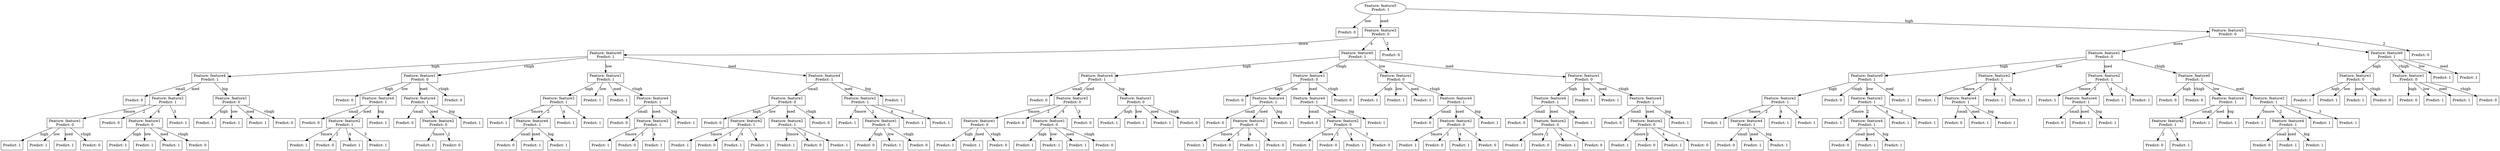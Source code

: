 // jiajia
digraph {
	1873 [label="Feature: feature5
Predict: 1"]
	1874 [label="None low" shape=box]
	1873 -> 1874 [label=low]
	1874 [label="Predict: 0"]
	1875 [label="feature3 med" shape=box]
	1873 -> 1875 [label=med]
	1875 [label="Feature: feature3
Predict: 0"]
	1876 [label="feature0 more" shape=box]
	1875 -> 1876 [label=more]
	1876 [label="Feature: feature0
Predict: 1"]
	1877 [label="feature4 high" shape=box]
	1876 -> 1877 [label=high]
	1877 [label="Feature: feature4
Predict: 1"]
	1878 [label="None small" shape=box]
	1877 -> 1878 [label=small]
	1878 [label="Predict: 0"]
	1879 [label="feature2 med" shape=box]
	1877 -> 1879 [label=med]
	1879 [label="Feature: feature2
Predict: 1"]
	1880 [label="feature1 5more" shape=box]
	1879 -> 1880 [label="5more"]
	1880 [label="Feature: feature1
Predict: 0"]
	1881 [label="None high" shape=box]
	1880 -> 1881 [label=high]
	1881 [label="Predict: 1"]
	1882 [label="None low" shape=box]
	1880 -> 1882 [label=low]
	1882 [label="Predict: 1"]
	1883 [label="None med" shape=box]
	1880 -> 1883 [label=med]
	1883 [label="Predict: 1"]
	1884 [label="None vhigh" shape=box]
	1880 -> 1884 [label=vhigh]
	1884 [label="Predict: 0"]
	1885 [label="None 2" shape=box]
	1879 -> 1885 [label=2]
	1885 [label="Predict: 0"]
	1886 [label="feature1 4" shape=box]
	1879 -> 1886 [label=4]
	1886 [label="Feature: feature1
Predict: 0"]
	1887 [label="None high" shape=box]
	1886 -> 1887 [label=high]
	1887 [label="Predict: 1"]
	1888 [label="None low" shape=box]
	1886 -> 1888 [label=low]
	1888 [label="Predict: 1"]
	1889 [label="None med" shape=box]
	1886 -> 1889 [label=med]
	1889 [label="Predict: 1"]
	1890 [label="None vhigh" shape=box]
	1886 -> 1890 [label=vhigh]
	1890 [label="Predict: 0"]
	1891 [label="None 3" shape=box]
	1879 -> 1891 [label=3]
	1891 [label="Predict: 1"]
	1892 [label="feature1 big" shape=box]
	1877 -> 1892 [label=big]
	1892 [label="Feature: feature1
Predict: 0"]
	1893 [label="None high" shape=box]
	1892 -> 1893 [label=high]
	1893 [label="Predict: 1"]
	1894 [label="None low" shape=box]
	1892 -> 1894 [label=low]
	1894 [label="Predict: 1"]
	1895 [label="None med" shape=box]
	1892 -> 1895 [label=med]
	1895 [label="Predict: 1"]
	1896 [label="None vhigh" shape=box]
	1892 -> 1896 [label=vhigh]
	1896 [label="Predict: 0"]
	1897 [label="feature1 vhigh" shape=box]
	1876 -> 1897 [label=vhigh]
	1897 [label="Feature: feature1
Predict: 0"]
	1898 [label="None high" shape=box]
	1897 -> 1898 [label=high]
	1898 [label="Predict: 0"]
	1899 [label="feature4 low" shape=box]
	1897 -> 1899 [label=low]
	1899 [label="Feature: feature4
Predict: 1"]
	1900 [label="None small" shape=box]
	1899 -> 1900 [label=small]
	1900 [label="Predict: 0"]
	1901 [label="feature2 med" shape=box]
	1899 -> 1901 [label=med]
	1901 [label="Feature: feature2
Predict: 1"]
	1902 [label="None 5more" shape=box]
	1901 -> 1902 [label="5more"]
	1902 [label="Predict: 1"]
	1903 [label="None 2" shape=box]
	1901 -> 1903 [label=2]
	1903 [label="Predict: 0"]
	1904 [label="None 4" shape=box]
	1901 -> 1904 [label=4]
	1904 [label="Predict: 1"]
	1905 [label="None 3" shape=box]
	1901 -> 1905 [label=3]
	1905 [label="Predict: 1"]
	1906 [label="None big" shape=box]
	1899 -> 1906 [label=big]
	1906 [label="Predict: 1"]
	1907 [label="feature4 med" shape=box]
	1897 -> 1907 [label=med]
	1907 [label="Feature: feature4
Predict: 1"]
	1908 [label="None small" shape=box]
	1907 -> 1908 [label=small]
	1908 [label="Predict: 0"]
	1909 [label="feature2 med" shape=box]
	1907 -> 1909 [label=med]
	1909 [label="Feature: feature2
Predict: 0"]
	1910 [label="None 5more" shape=box]
	1909 -> 1910 [label="5more"]
	1910 [label="Predict: 1"]
	1911 [label="None 2" shape=box]
	1909 -> 1911 [label=2]
	1911 [label="Predict: 0"]
	1914 [label="None big" shape=box]
	1907 -> 1914 [label=big]
	1914 [label="Predict: 1"]
	1915 [label="None vhigh" shape=box]
	1897 -> 1915 [label=vhigh]
	1915 [label="Predict: 0"]
	1916 [label="feature1 low" shape=box]
	1876 -> 1916 [label=low]
	1916 [label="Feature: feature1
Predict: 1"]
	1917 [label="feature2 high" shape=box]
	1916 -> 1917 [label=high]
	1917 [label="Feature: feature2
Predict: 1"]
	1918 [label="None 5more" shape=box]
	1917 -> 1918 [label="5more"]
	1918 [label="Predict: 1"]
	1919 [label="feature4 2" shape=box]
	1917 -> 1919 [label=2]
	1919 [label="Feature: feature4
Predict: 1"]
	1920 [label="None small" shape=box]
	1919 -> 1920 [label=small]
	1920 [label="Predict: 0"]
	1921 [label="None med" shape=box]
	1919 -> 1921 [label=med]
	1921 [label="Predict: 1"]
	1922 [label="None big" shape=box]
	1919 -> 1922 [label=big]
	1922 [label="Predict: 1"]
	1923 [label="None 4" shape=box]
	1917 -> 1923 [label=4]
	1923 [label="Predict: 1"]
	1924 [label="None 3" shape=box]
	1917 -> 1924 [label=3]
	1924 [label="Predict: 1"]
	1925 [label="None low" shape=box]
	1916 -> 1925 [label=low]
	1925 [label="Predict: 1"]
	1926 [label="None med" shape=box]
	1916 -> 1926 [label=med]
	1926 [label="Predict: 1"]
	1927 [label="feature4 vhigh" shape=box]
	1916 -> 1927 [label=vhigh]
	1927 [label="Feature: feature4
Predict: 1"]
	1928 [label="None small" shape=box]
	1927 -> 1928 [label=small]
	1928 [label="Predict: 0"]
	1929 [label="feature2 med" shape=box]
	1927 -> 1929 [label=med]
	1929 [label="Feature: feature2
Predict: 1"]
	1930 [label="None 5more" shape=box]
	1929 -> 1930 [label="5more"]
	1930 [label="Predict: 1"]
	1931 [label="None 2" shape=box]
	1929 -> 1931 [label=2]
	1931 [label="Predict: 0"]
	1932 [label="None 4" shape=box]
	1929 -> 1932 [label=4]
	1932 [label="Predict: 1"]
	1934 [label="None big" shape=box]
	1927 -> 1934 [label=big]
	1934 [label="Predict: 1"]
	1935 [label="feature4 med" shape=box]
	1876 -> 1935 [label=med]
	1935 [label="Feature: feature4
Predict: 1"]
	1936 [label="feature1 small" shape=box]
	1935 -> 1936 [label=small]
	1936 [label="Feature: feature1
Predict: 0"]
	1937 [label="None high" shape=box]
	1936 -> 1937 [label=high]
	1937 [label="Predict: 0"]
	1938 [label="feature2 low" shape=box]
	1936 -> 1938 [label=low]
	1938 [label="Feature: feature2
Predict: 1"]
	1939 [label="None 5more" shape=box]
	1938 -> 1939 [label="5more"]
	1939 [label="Predict: 1"]
	1940 [label="None 2" shape=box]
	1938 -> 1940 [label=2]
	1940 [label="Predict: 0"]
	1941 [label="None 4" shape=box]
	1938 -> 1941 [label=4]
	1941 [label="Predict: 1"]
	1942 [label="None 3" shape=box]
	1938 -> 1942 [label=3]
	1942 [label="Predict: 1"]
	1943 [label="feature2 med" shape=box]
	1936 -> 1943 [label=med]
	1943 [label="Feature: feature2
Predict: 1"]
	1944 [label="None 5more" shape=box]
	1943 -> 1944 [label="5more"]
	1944 [label="Predict: 1"]
	1945 [label="None 2" shape=box]
	1943 -> 1945 [label=2]
	1945 [label="Predict: 0"]
	1947 [label="None 3" shape=box]
	1943 -> 1947 [label=3]
	1947 [label="Predict: 1"]
	1948 [label="None vhigh" shape=box]
	1936 -> 1948 [label=vhigh]
	1948 [label="Predict: 0"]
	1949 [label="feature2 med" shape=box]
	1935 -> 1949 [label=med]
	1949 [label="Feature: feature2
Predict: 1"]
	1950 [label="None 5more" shape=box]
	1949 -> 1950 [label="5more"]
	1950 [label="Predict: 1"]
	1951 [label="feature1 2" shape=box]
	1949 -> 1951 [label=2]
	1951 [label="Feature: feature1
Predict: 0"]
	1952 [label="None high" shape=box]
	1951 -> 1952 [label=high]
	1952 [label="Predict: 0"]
	1953 [label="None low" shape=box]
	1951 -> 1953 [label=low]
	1953 [label="Predict: 1"]
	1955 [label="None vhigh" shape=box]
	1951 -> 1955 [label=vhigh]
	1955 [label="Predict: 0"]
	1956 [label="None 4" shape=box]
	1949 -> 1956 [label=4]
	1956 [label="Predict: 1"]
	1957 [label="None 3" shape=box]
	1949 -> 1957 [label=3]
	1957 [label="Predict: 1"]
	1958 [label="None big" shape=box]
	1935 -> 1958 [label=big]
	1958 [label="Predict: 1"]
	1959 [label="feature0 4" shape=box]
	1875 -> 1959 [label=4]
	1959 [label="Feature: feature0
Predict: 1"]
	1960 [label="feature4 high" shape=box]
	1959 -> 1960 [label=high]
	1960 [label="Feature: feature4
Predict: 1"]
	1961 [label="None small" shape=box]
	1960 -> 1961 [label=small]
	1961 [label="Predict: 0"]
	1962 [label="feature2 med" shape=box]
	1960 -> 1962 [label=med]
	1962 [label="Feature: feature2
Predict: 0"]
	1963 [label="feature1 5more" shape=box]
	1962 -> 1963 [label="5more"]
	1963 [label="Feature: feature1
Predict: 0"]
	1964 [label="None high" shape=box]
	1963 -> 1964 [label=high]
	1964 [label="Predict: 1"]
	1966 [label="None med" shape=box]
	1963 -> 1966 [label=med]
	1966 [label="Predict: 1"]
	1967 [label="None vhigh" shape=box]
	1963 -> 1967 [label=vhigh]
	1967 [label="Predict: 0"]
	1968 [label="None 2" shape=box]
	1962 -> 1968 [label=2]
	1968 [label="Predict: 0"]
	1969 [label="feature1 4" shape=box]
	1962 -> 1969 [label=4]
	1969 [label="Feature: feature1
Predict: 0"]
	1970 [label="None high" shape=box]
	1969 -> 1970 [label=high]
	1970 [label="Predict: 1"]
	1971 [label="None low" shape=box]
	1969 -> 1971 [label=low]
	1971 [label="Predict: 1"]
	1972 [label="None med" shape=box]
	1969 -> 1972 [label=med]
	1972 [label="Predict: 1"]
	1973 [label="None vhigh" shape=box]
	1969 -> 1973 [label=vhigh]
	1973 [label="Predict: 0"]
	1974 [label="None 3" shape=box]
	1962 -> 1974 [label=3]
	1974 [label="Predict: 0"]
	1975 [label="feature1 big" shape=box]
	1960 -> 1975 [label=big]
	1975 [label="Feature: feature1
Predict: 0"]
	1976 [label="None high" shape=box]
	1975 -> 1976 [label=high]
	1976 [label="Predict: 1"]
	1977 [label="None low" shape=box]
	1975 -> 1977 [label=low]
	1977 [label="Predict: 1"]
	1978 [label="None med" shape=box]
	1975 -> 1978 [label=med]
	1978 [label="Predict: 1"]
	1979 [label="None vhigh" shape=box]
	1975 -> 1979 [label=vhigh]
	1979 [label="Predict: 0"]
	1980 [label="feature1 vhigh" shape=box]
	1959 -> 1980 [label=vhigh]
	1980 [label="Feature: feature1
Predict: 0"]
	1981 [label="None high" shape=box]
	1980 -> 1981 [label=high]
	1981 [label="Predict: 0"]
	1982 [label="feature4 low" shape=box]
	1980 -> 1982 [label=low]
	1982 [label="Feature: feature4
Predict: 1"]
	1983 [label="None small" shape=box]
	1982 -> 1983 [label=small]
	1983 [label="Predict: 0"]
	1984 [label="feature2 med" shape=box]
	1982 -> 1984 [label=med]
	1984 [label="Feature: feature2
Predict: 0"]
	1985 [label="None 5more" shape=box]
	1984 -> 1985 [label="5more"]
	1985 [label="Predict: 1"]
	1986 [label="None 2" shape=box]
	1984 -> 1986 [label=2]
	1986 [label="Predict: 0"]
	1987 [label="None 4" shape=box]
	1984 -> 1987 [label=4]
	1987 [label="Predict: 1"]
	1988 [label="None 3" shape=box]
	1984 -> 1988 [label=3]
	1988 [label="Predict: 0"]
	1989 [label="None big" shape=box]
	1982 -> 1989 [label=big]
	1989 [label="Predict: 1"]
	1990 [label="feature4 med" shape=box]
	1980 -> 1990 [label=med]
	1990 [label="Feature: feature4
Predict: 1"]
	1991 [label="None small" shape=box]
	1990 -> 1991 [label=small]
	1991 [label="Predict: 0"]
	1992 [label="feature2 med" shape=box]
	1990 -> 1992 [label=med]
	1992 [label="Feature: feature2
Predict: 0"]
	1993 [label="None 5more" shape=box]
	1992 -> 1993 [label="5more"]
	1993 [label="Predict: 1"]
	1994 [label="None 2" shape=box]
	1992 -> 1994 [label=2]
	1994 [label="Predict: 0"]
	1995 [label="None 4" shape=box]
	1992 -> 1995 [label=4]
	1995 [label="Predict: 1"]
	1996 [label="None 3" shape=box]
	1992 -> 1996 [label=3]
	1996 [label="Predict: 0"]
	1997 [label="None big" shape=box]
	1990 -> 1997 [label=big]
	1997 [label="Predict: 1"]
	1998 [label="None vhigh" shape=box]
	1980 -> 1998 [label=vhigh]
	1998 [label="Predict: 0"]
	1999 [label="feature1 low" shape=box]
	1959 -> 1999 [label=low]
	1999 [label="Feature: feature1
Predict: 0"]
	2000 [label="None high" shape=box]
	1999 -> 2000 [label=high]
	2000 [label="Predict: 1"]
	2001 [label="None low" shape=box]
	1999 -> 2001 [label=low]
	2001 [label="Predict: 1"]
	2002 [label="None med" shape=box]
	1999 -> 2002 [label=med]
	2002 [label="Predict: 1"]
	2003 [label="feature4 vhigh" shape=box]
	1999 -> 2003 [label=vhigh]
	2003 [label="Feature: feature4
Predict: 1"]
	2004 [label="None small" shape=box]
	2003 -> 2004 [label=small]
	2004 [label="Predict: 0"]
	2005 [label="feature2 med" shape=box]
	2003 -> 2005 [label=med]
	2005 [label="Feature: feature2
Predict: 0"]
	2006 [label="None 5more" shape=box]
	2005 -> 2006 [label="5more"]
	2006 [label="Predict: 1"]
	2007 [label="None 2" shape=box]
	2005 -> 2007 [label=2]
	2007 [label="Predict: 0"]
	2008 [label="None 4" shape=box]
	2005 -> 2008 [label=4]
	2008 [label="Predict: 1"]
	2009 [label="None 3" shape=box]
	2005 -> 2009 [label=3]
	2009 [label="Predict: 0"]
	2010 [label="None big" shape=box]
	2003 -> 2010 [label=big]
	2010 [label="Predict: 1"]
	2011 [label="feature1 med" shape=box]
	1959 -> 2011 [label=med]
	2011 [label="Feature: feature1
Predict: 0"]
	2012 [label="feature4 high" shape=box]
	2011 -> 2012 [label=high]
	2012 [label="Feature: feature4
Predict: 1"]
	2013 [label="None small" shape=box]
	2012 -> 2013 [label=small]
	2013 [label="Predict: 0"]
	2014 [label="feature2 med" shape=box]
	2012 -> 2014 [label=med]
	2014 [label="Feature: feature2
Predict: 0"]
	2015 [label="None 5more" shape=box]
	2014 -> 2015 [label="5more"]
	2015 [label="Predict: 1"]
	2016 [label="None 2" shape=box]
	2014 -> 2016 [label=2]
	2016 [label="Predict: 0"]
	2017 [label="None 4" shape=box]
	2014 -> 2017 [label=4]
	2017 [label="Predict: 1"]
	2018 [label="None 3" shape=box]
	2014 -> 2018 [label=3]
	2018 [label="Predict: 0"]
	2019 [label="None big" shape=box]
	2012 -> 2019 [label=big]
	2019 [label="Predict: 1"]
	2020 [label="None low" shape=box]
	2011 -> 2020 [label=low]
	2020 [label="Predict: 1"]
	2021 [label="None med" shape=box]
	2011 -> 2021 [label=med]
	2021 [label="Predict: 1"]
	2022 [label="feature4 vhigh" shape=box]
	2011 -> 2022 [label=vhigh]
	2022 [label="Feature: feature4
Predict: 1"]
	2023 [label="None small" shape=box]
	2022 -> 2023 [label=small]
	2023 [label="Predict: 0"]
	2024 [label="feature2 med" shape=box]
	2022 -> 2024 [label=med]
	2024 [label="Feature: feature2
Predict: 0"]
	2025 [label="None 5more" shape=box]
	2024 -> 2025 [label="5more"]
	2025 [label="Predict: 1"]
	2026 [label="None 2" shape=box]
	2024 -> 2026 [label=2]
	2026 [label="Predict: 0"]
	2027 [label="None 4" shape=box]
	2024 -> 2027 [label=4]
	2027 [label="Predict: 1"]
	2028 [label="None 3" shape=box]
	2024 -> 2028 [label=3]
	2028 [label="Predict: 0"]
	2029 [label="None big" shape=box]
	2022 -> 2029 [label=big]
	2029 [label="Predict: 1"]
	2030 [label="None 2" shape=box]
	1875 -> 2030 [label=2]
	2030 [label="Predict: 0"]
	2031 [label="feature3 high" shape=box]
	1873 -> 2031 [label=high]
	2031 [label="Feature: feature3
Predict: 0"]
	2032 [label="feature1 more" shape=box]
	2031 -> 2032 [label=more]
	2032 [label="Feature: feature1
Predict: 0"]
	2033 [label="feature0 high" shape=box]
	2032 -> 2033 [label=high]
	2033 [label="Feature: feature0
Predict: 1"]
	2034 [label="feature2 high" shape=box]
	2033 -> 2034 [label=high]
	2034 [label="Feature: feature2
Predict: 1"]
	2035 [label="None 5more" shape=box]
	2034 -> 2035 [label="5more"]
	2035 [label="Predict: 1"]
	2036 [label="feature4 2" shape=box]
	2034 -> 2036 [label=2]
	2036 [label="Feature: feature4
Predict: 1"]
	2037 [label="None small" shape=box]
	2036 -> 2037 [label=small]
	2037 [label="Predict: 0"]
	2038 [label="None med" shape=box]
	2036 -> 2038 [label=med]
	2038 [label="Predict: 1"]
	2039 [label="None big" shape=box]
	2036 -> 2039 [label=big]
	2039 [label="Predict: 1"]
	2040 [label="None 4" shape=box]
	2034 -> 2040 [label=4]
	2040 [label="Predict: 1"]
	2041 [label="None 3" shape=box]
	2034 -> 2041 [label=3]
	2041 [label="Predict: 1"]
	2042 [label="None vhigh" shape=box]
	2033 -> 2042 [label=vhigh]
	2042 [label="Predict: 0"]
	2043 [label="feature2 low" shape=box]
	2033 -> 2043 [label=low]
	2043 [label="Feature: feature2
Predict: 1"]
	2044 [label="None 5more" shape=box]
	2043 -> 2044 [label="5more"]
	2044 [label="Predict: 1"]
	2045 [label="feature4 2" shape=box]
	2043 -> 2045 [label=2]
	2045 [label="Feature: feature4
Predict: 1"]
	2046 [label="None small" shape=box]
	2045 -> 2046 [label=small]
	2046 [label="Predict: 0"]
	2047 [label="None med" shape=box]
	2045 -> 2047 [label=med]
	2047 [label="Predict: 1"]
	2048 [label="None big" shape=box]
	2045 -> 2048 [label=big]
	2048 [label="Predict: 1"]
	2049 [label="None 4" shape=box]
	2043 -> 2049 [label=4]
	2049 [label="Predict: 1"]
	2050 [label="None 3" shape=box]
	2043 -> 2050 [label=3]
	2050 [label="Predict: 1"]
	2051 [label="None med" shape=box]
	2033 -> 2051 [label=med]
	2051 [label="Predict: 1"]
	2052 [label="feature2 low" shape=box]
	2032 -> 2052 [label=low]
	2052 [label="Feature: feature2
Predict: 1"]
	2053 [label="None 5more" shape=box]
	2052 -> 2053 [label="5more"]
	2053 [label="Predict: 1"]
	2054 [label="feature4 2" shape=box]
	2052 -> 2054 [label=2]
	2054 [label="Feature: feature4
Predict: 1"]
	2055 [label="None small" shape=box]
	2054 -> 2055 [label=small]
	2055 [label="Predict: 0"]
	2056 [label="None med" shape=box]
	2054 -> 2056 [label=med]
	2056 [label="Predict: 1"]
	2057 [label="None big" shape=box]
	2054 -> 2057 [label=big]
	2057 [label="Predict: 1"]
	2058 [label="None 4" shape=box]
	2052 -> 2058 [label=4]
	2058 [label="Predict: 1"]
	2059 [label="None 3" shape=box]
	2052 -> 2059 [label=3]
	2059 [label="Predict: 1"]
	2060 [label="feature2 med" shape=box]
	2032 -> 2060 [label=med]
	2060 [label="Feature: feature2
Predict: 1"]
	2061 [label="None 5more" shape=box]
	2060 -> 2061 [label="5more"]
	2061 [label="Predict: 1"]
	2062 [label="feature4 2" shape=box]
	2060 -> 2062 [label=2]
	2062 [label="Feature: feature4
Predict: 1"]
	2063 [label="None small" shape=box]
	2062 -> 2063 [label=small]
	2063 [label="Predict: 0"]
	2064 [label="None med" shape=box]
	2062 -> 2064 [label=med]
	2064 [label="Predict: 1"]
	2065 [label="None big" shape=box]
	2062 -> 2065 [label=big]
	2065 [label="Predict: 1"]
	2066 [label="None 4" shape=box]
	2060 -> 2066 [label=4]
	2066 [label="Predict: 1"]
	2067 [label="None 3" shape=box]
	2060 -> 2067 [label=3]
	2067 [label="Predict: 1"]
	2068 [label="feature0 vhigh" shape=box]
	2032 -> 2068 [label=vhigh]
	2068 [label="Feature: feature0
Predict: 1"]
	2069 [label="None high" shape=box]
	2068 -> 2069 [label=high]
	2069 [label="Predict: 0"]
	2070 [label="None vhigh" shape=box]
	2068 -> 2070 [label=vhigh]
	2070 [label="Predict: 0"]
	2071 [label="feature4 low" shape=box]
	2068 -> 2071 [label=low]
	2071 [label="Feature: feature4
Predict: 1"]
	2072 [label="feature2 small" shape=box]
	2071 -> 2072 [label=small]
	2072 [label="Feature: feature2
Predict: 1"]
	2074 [label="None 2" shape=box]
	2072 -> 2074 [label=2]
	2074 [label="Predict: 0"]
	2076 [label="None 3" shape=box]
	2072 -> 2076 [label=3]
	2076 [label="Predict: 1"]
	2077 [label="None med" shape=box]
	2071 -> 2077 [label=med]
	2077 [label="Predict: 1"]
	2078 [label="None big" shape=box]
	2071 -> 2078 [label=big]
	2078 [label="Predict: 1"]
	2079 [label="feature2 med" shape=box]
	2068 -> 2079 [label=med]
	2079 [label="Feature: feature2
Predict: 1"]
	2080 [label="None 5more" shape=box]
	2079 -> 2080 [label="5more"]
	2080 [label="Predict: 1"]
	2081 [label="feature4 2" shape=box]
	2079 -> 2081 [label=2]
	2081 [label="Feature: feature4
Predict: 1"]
	2082 [label="None small" shape=box]
	2081 -> 2082 [label=small]
	2082 [label="Predict: 0"]
	2083 [label="None med" shape=box]
	2081 -> 2083 [label=med]
	2083 [label="Predict: 1"]
	2084 [label="None big" shape=box]
	2081 -> 2084 [label=big]
	2084 [label="Predict: 1"]
	2085 [label="None 4" shape=box]
	2079 -> 2085 [label=4]
	2085 [label="Predict: 1"]
	2086 [label="None 3" shape=box]
	2079 -> 2086 [label=3]
	2086 [label="Predict: 1"]
	2087 [label="feature0 4" shape=box]
	2031 -> 2087 [label=4]
	2087 [label="Feature: feature0
Predict: 1"]
	2088 [label="feature1 high" shape=box]
	2087 -> 2088 [label=high]
	2088 [label="Feature: feature1
Predict: 0"]
	2089 [label="None high" shape=box]
	2088 -> 2089 [label=high]
	2089 [label="Predict: 1"]
	2090 [label="None low" shape=box]
	2088 -> 2090 [label=low]
	2090 [label="Predict: 1"]
	2091 [label="None med" shape=box]
	2088 -> 2091 [label=med]
	2091 [label="Predict: 1"]
	2092 [label="None vhigh" shape=box]
	2088 -> 2092 [label=vhigh]
	2092 [label="Predict: 0"]
	2093 [label="feature1 vhigh" shape=box]
	2087 -> 2093 [label=vhigh]
	2093 [label="Feature: feature1
Predict: 0"]
	2094 [label="None high" shape=box]
	2093 -> 2094 [label=high]
	2094 [label="Predict: 0"]
	2095 [label="None low" shape=box]
	2093 -> 2095 [label=low]
	2095 [label="Predict: 1"]
	2096 [label="None med" shape=box]
	2093 -> 2096 [label=med]
	2096 [label="Predict: 1"]
	2097 [label="None vhigh" shape=box]
	2093 -> 2097 [label=vhigh]
	2097 [label="Predict: 0"]
	2098 [label="None low" shape=box]
	2087 -> 2098 [label=low]
	2098 [label="Predict: 1"]
	2099 [label="None med" shape=box]
	2087 -> 2099 [label=med]
	2099 [label="Predict: 1"]
	2100 [label="None 2" shape=box]
	2031 -> 2100 [label=2]
	2100 [label="Predict: 0"]
}
